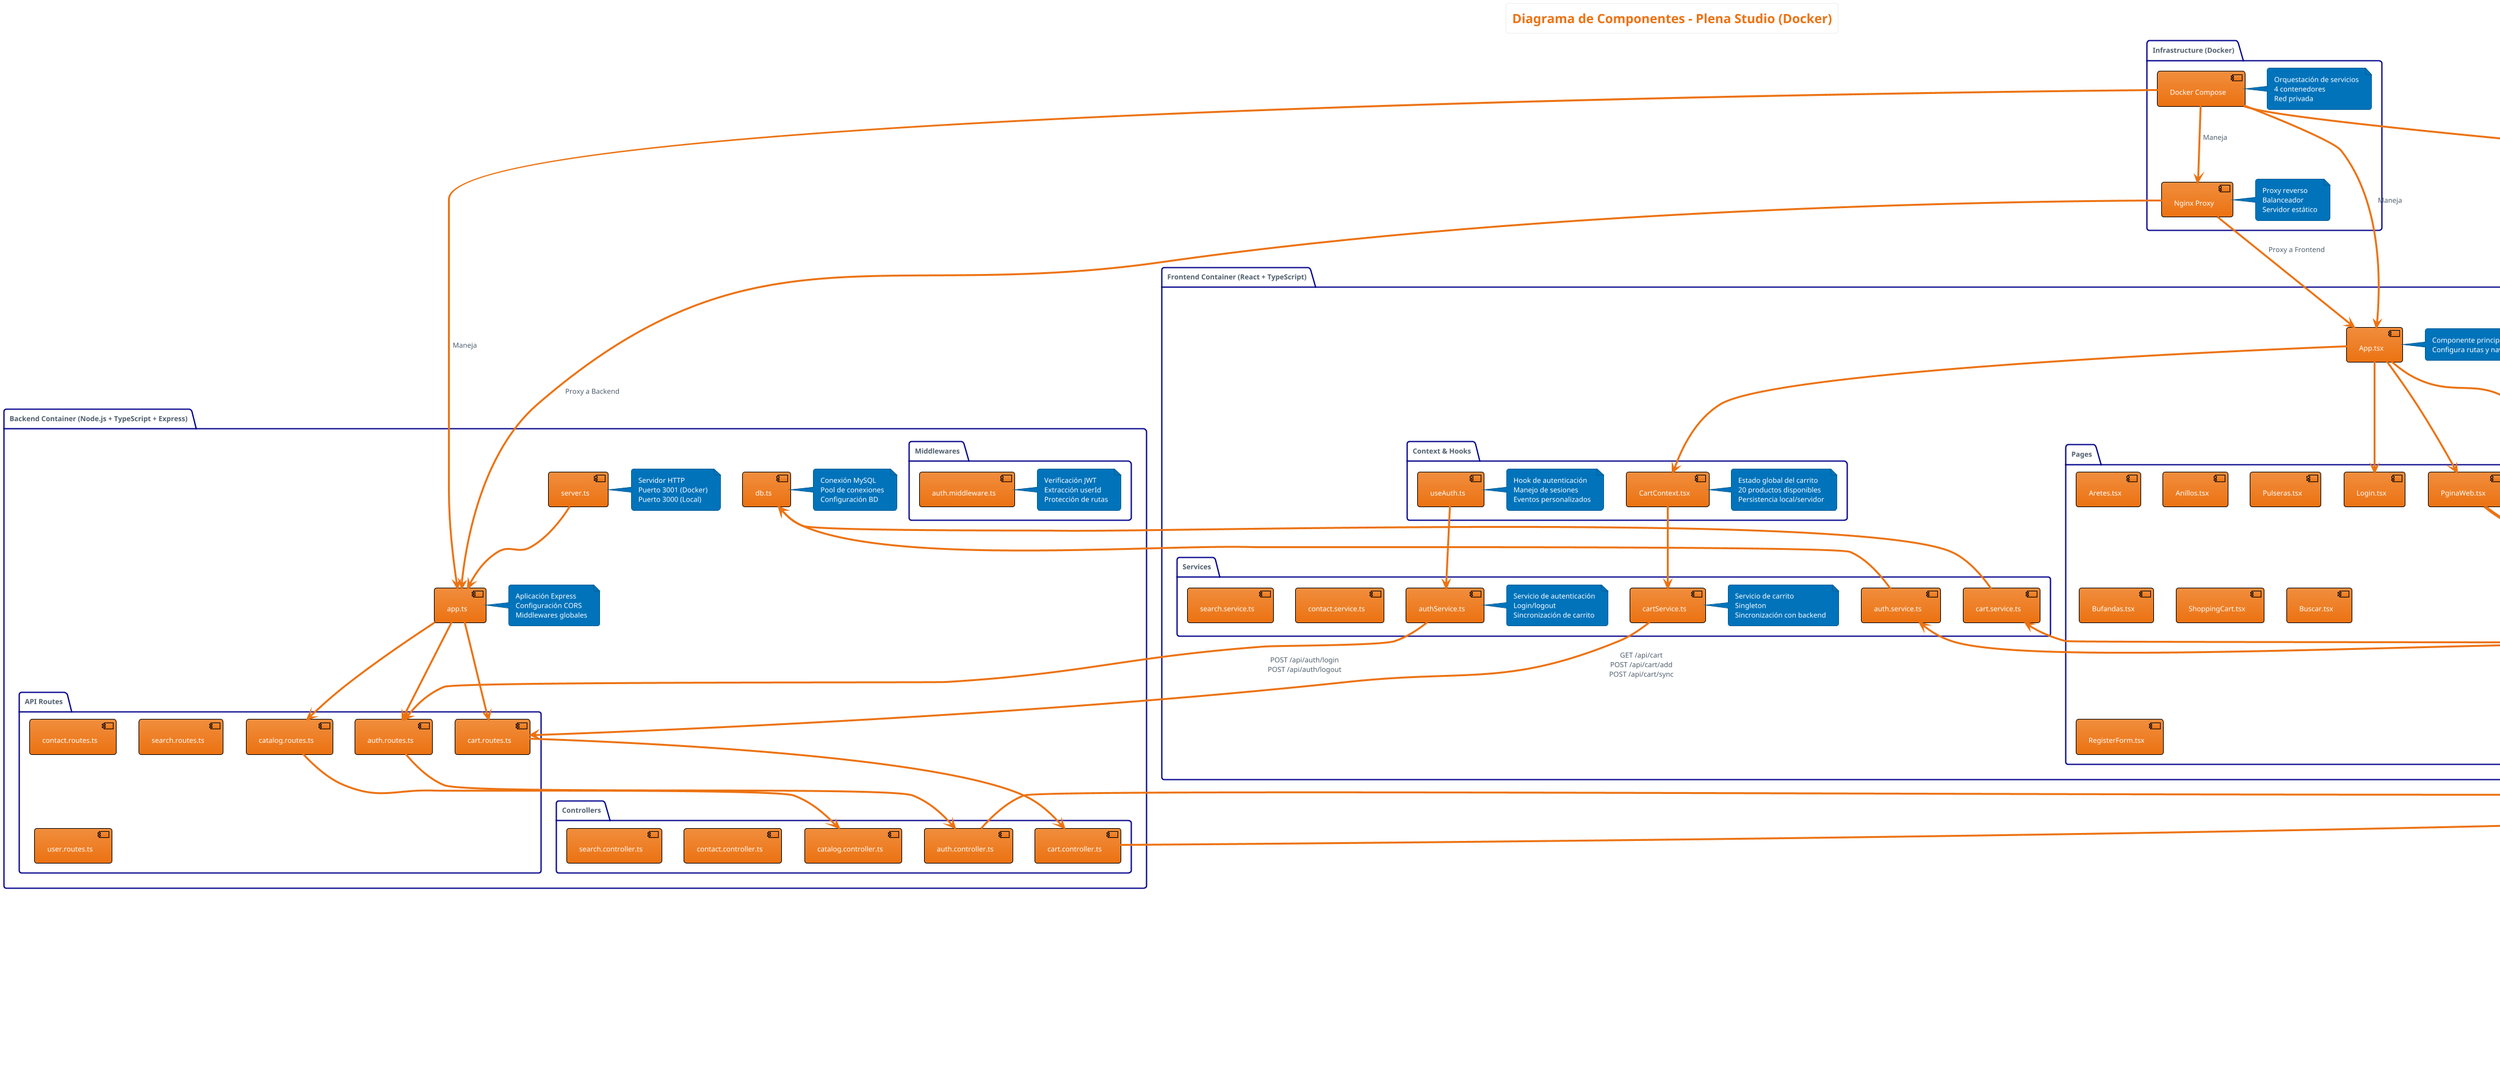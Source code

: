 @startuml ComponenteDiagram-PlenaStudio
!theme aws-orange
title Diagrama de Componentes - Plena Studio (Docker)
skinparam defaultFontName Arial
skinparam defaultFontSize 11
skinparam monochrome false
skinparam backgroundColor White
skinparam componentBorderColor Black
skinparam packageBorderColor DarkBlue

package "Frontend Container (React + TypeScript)" {
    
    component [App.tsx] as App
    note right of App : Componente principal\nConfigura rutas y navegación
    
    package "Pages" {
        component [PginaWeb.tsx] as Home
        component [Login.tsx] as Login
        component [Catalogo.tsx] as Catalogo
        component [Aretes.tsx] as Aretes
        component [Anillos.tsx] as Anillos
        component [Pulseras.tsx] as Pulseras
        component [Bufandas.tsx] as Bufandas
        component [ShoppingCart.tsx] as Cart
        component [Buscar.tsx] as Search
        component [RegisterForm.tsx] as Register
    }
    
    package "Components" {
        component [TypeFloatingHeaderWithNavi.tsx] as Header
        component [Product.tsx] as ProductComp
        component [OptimizedImage.tsx] as ImageComp
        component [CarritoTest.tsx] as CartTest
        component [TypeStackedSimpleFooter.tsx] as Footer
    }
    
    package "Context & Hooks" {
        component [CartContext.tsx] as CartContext
        note right of CartContext : Estado global del carrito\n20 productos disponibles\nPersistencia local/servidor
        
        component [useAuth.ts] as AuthHook
        note right of AuthHook : Hook de autenticación\nManejo de sesiones\nEventos personalizados
    }
    
    package "Services" {
        component [authService.ts] as AuthService
        note right of AuthService : Servicio de autenticación\nLogin/logout\nSincronización de carrito
        
        component [cartService.ts] as CartService
        note right of CartService : Servicio de carrito\nSingleton\nSincronización con backend
    }
    
    package "Types" {
        component [auth.ts] as AuthTypes
    }
}

package "Backend Container (Node.js + TypeScript + Express)" {
    
    component [app.ts] as BackendApp
    note right of BackendApp : Aplicación Express\nConfiguración CORS\nMiddlewares globales
    
    component [server.ts] as Server
    note right of Server : Servidor HTTP\nPuerto 3001 (Docker)\nPuerto 3000 (Local)
    
    package "API Routes" {
        component [auth.routes.ts] as AuthRoutes
        component [cart.routes.ts] as CartRoutes
        component [catalog.routes.ts] as CatalogRoutes
        component [contact.routes.ts] as ContactRoutes
        component [search.routes.ts] as SearchRoutes
        component [user.routes.ts] as UserRoutes
    }
    
    package "Controllers" {
        component [auth.controller.ts] as AuthController
        component [cart.controller.ts] as CartController
        component [catalog.controller.ts] as CatalogController
        component [contact.controller.ts] as ContactController
        component [search.controller.ts] as SearchController
    }
    
    package "Services" {
        component [auth.service.ts] as BackendAuthService
        component [cart.service.ts] as BackendCartService
        component [contact.service.ts] as BackendContactService
        component [search.service.ts] as BackendSearchService
    }
    
    package "Middlewares" {
        component [auth.middleware.ts] as AuthMiddleware
        note right of AuthMiddleware : Verificación JWT\nExtracción userId\nProtección de rutas
    }
    
    component [db.ts] as Database
    note right of Database : Conexión MySQL\nPool de conexiones\nConfiguración BD
}

package "Database Container (MySQL 8.0)" {
    database "MySQL Database" as MySQLDB
    entity "usuario" as UserTable
    entity "producto" as ProductTable
    entity "carrito" as CartTable
    entity "carrito_item" as CartItemTable
}

package "Infrastructure (Docker)" {
    component [Docker Compose] as Docker
    note right of Docker : Orquestación de servicios\n4 contenedores\nRed privada
    
    component [Nginx Proxy] as Nginx
    note right of Nginx : Proxy reverso\nBalanceador\nServidor estático
}

' Relaciones Frontend internas
App --> Home
App --> Login
App --> Catalogo
App --> CartContext
Home --> Header
Home --> Footer
Catalogo --> ProductComp
ProductComp --> ImageComp
CartContext --> CartService
AuthHook --> AuthService

' Relaciones Backend internas
BackendApp --> AuthRoutes
BackendApp --> CartRoutes
BackendApp --> CatalogRoutes
AuthRoutes --> AuthController
CartRoutes --> CartController
CatalogRoutes --> CatalogController
AuthController --> BackendAuthService
CartController --> BackendCartService
BackendAuthService --> Database
BackendCartService --> Database
Server --> BackendApp

' Relaciones Database internas
MySQLDB --> UserTable
MySQLDB --> ProductTable
MySQLDB --> CartTable
MySQLDB --> CartItemTable

' Relaciones Frontend-Backend (HTTP API)
AuthService --> AuthRoutes : "POST /api/auth/login\nPOST /api/auth/logout"
CartService --> CartRoutes : "GET /api/cart\nPOST /api/cart/add\nPOST /api/cart/sync"

' Relaciones Infrastructure
Docker --> App : "Maneja"
Docker --> BackendApp : "Maneja"
Docker --> MySQLDB : "Maneja"
Docker --> Nginx : "Maneja"
Nginx --> App : "Proxy a Frontend"
Nginx --> BackendApp : "Proxy a Backend"

' Relaciones Database FK
CartTable --> UserTable : "FK: id_usuario"
CartItemTable --> CartTable : "FK: id_carrito"
CartItemTable --> ProductTable : "FK: id_producto"

legend right
  **Puertos Docker:**
  • Frontend: Puerto 80 (Nginx)
  • Backend: Puerto 3001 (Express)
  • Database: Puerto 5432 (MySQL)
  
  **Volúmenes:**
  • Backend src/ montado para desarrollo
  • Script SQL de inicialización
  • Datos MySQL persistentes
  
  **Red:**
  • Bridge network interna
  • Solo Nginx expuesto públicamente
endlegend

@enduml

